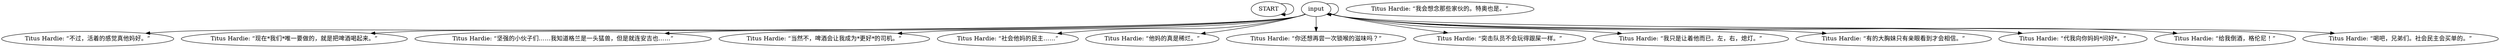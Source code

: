 # WHIRLING F1 / TITUS HARDIE barks
# Titus barks:
# ==================================================
digraph G {
	  0 [label="START"];
	  1 [label="input"];
	  2 [label="Titus Hardie: “不过，活着的感觉真他妈好。”"];
	  3 [label="Titus Hardie: “现在*我们*唯一要做的，就是把啤酒喝起来。”"];
	  4 [label="Titus Hardie: “坚强的小伙子们……我知道格兰是一头猛兽，但是就连安吉也……”"];
	  5 [label="Titus Hardie: “当然不，啤酒会让我成为*更好*的司机。”"];
	  6 [label="Titus Hardie: “我会想念那些家伙的。特奥也是。”"];
	  7 [label="Titus Hardie: “社会他妈的民主……”"];
	  8 [label="Titus Hardie: “他妈的真是稀烂。”"];
	  9 [label="Titus Hardie: “你还想再尝一次锁喉的滋味吗？”"];
	  10 [label="Titus Hardie: “突击队员不会玩得跟屎一样。”"];
	  11 [label="Titus Hardie: “我只是让着他而已。左，右，熄灯。”"];
	  12 [label="Titus Hardie: “有的大胸妹只有亲眼看到才会相信。”"];
	  13 [label="Titus Hardie: “代我向你妈妈*问好*。”"];
	  14 [label="Titus Hardie: “给我倒酒，格伦尼！”"];
	  15 [label="Titus Hardie: “喝吧，兄弟们。社会民主会买单的。”"];
	  0 -> 0
	  1 -> 1
	  1 -> 2
	  1 -> 3
	  1 -> 4
	  1 -> 5
	  1 -> 7
	  1 -> 8
	  1 -> 9
	  1 -> 10
	  1 -> 11
	  1 -> 12
	  1 -> 13
	  1 -> 14
	  1 -> 15
}

